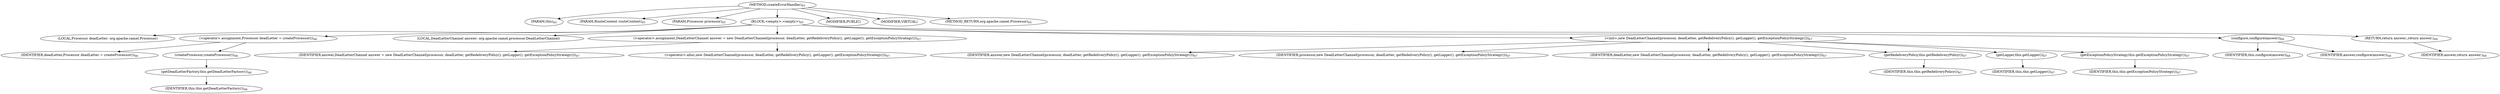 digraph "createErrorHandler" {  
"220" [label = <(METHOD,createErrorHandler)<SUB>65</SUB>> ]
"12" [label = <(PARAM,this)<SUB>65</SUB>> ]
"221" [label = <(PARAM,RouteContext routeContext)<SUB>65</SUB>> ]
"222" [label = <(PARAM,Processor processor)<SUB>65</SUB>> ]
"223" [label = <(BLOCK,&lt;empty&gt;,&lt;empty&gt;)<SUB>65</SUB>> ]
"224" [label = <(LOCAL,Processor deadLetter: org.apache.camel.Processor)> ]
"225" [label = <(&lt;operator&gt;.assignment,Processor deadLetter = createProcessor())<SUB>66</SUB>> ]
"226" [label = <(IDENTIFIER,deadLetter,Processor deadLetter = createProcessor())<SUB>66</SUB>> ]
"227" [label = <(createProcessor,createProcessor())<SUB>66</SUB>> ]
"228" [label = <(getDeadLetterFactory,this.getDeadLetterFactory())<SUB>66</SUB>> ]
"11" [label = <(IDENTIFIER,this,this.getDeadLetterFactory())<SUB>66</SUB>> ]
"17" [label = <(LOCAL,DeadLetterChannel answer: org.apache.camel.processor.DeadLetterChannel)> ]
"229" [label = <(&lt;operator&gt;.assignment,DeadLetterChannel answer = new DeadLetterChannel(processor, deadLetter, getRedeliveryPolicy(), getLogger(), getExceptionPolicyStrategy()))<SUB>67</SUB>> ]
"230" [label = <(IDENTIFIER,answer,DeadLetterChannel answer = new DeadLetterChannel(processor, deadLetter, getRedeliveryPolicy(), getLogger(), getExceptionPolicyStrategy()))<SUB>67</SUB>> ]
"231" [label = <(&lt;operator&gt;.alloc,new DeadLetterChannel(processor, deadLetter, getRedeliveryPolicy(), getLogger(), getExceptionPolicyStrategy()))<SUB>67</SUB>> ]
"232" [label = <(&lt;init&gt;,new DeadLetterChannel(processor, deadLetter, getRedeliveryPolicy(), getLogger(), getExceptionPolicyStrategy()))<SUB>67</SUB>> ]
"16" [label = <(IDENTIFIER,answer,new DeadLetterChannel(processor, deadLetter, getRedeliveryPolicy(), getLogger(), getExceptionPolicyStrategy()))<SUB>67</SUB>> ]
"233" [label = <(IDENTIFIER,processor,new DeadLetterChannel(processor, deadLetter, getRedeliveryPolicy(), getLogger(), getExceptionPolicyStrategy()))<SUB>67</SUB>> ]
"234" [label = <(IDENTIFIER,deadLetter,new DeadLetterChannel(processor, deadLetter, getRedeliveryPolicy(), getLogger(), getExceptionPolicyStrategy()))<SUB>67</SUB>> ]
"235" [label = <(getRedeliveryPolicy,this.getRedeliveryPolicy())<SUB>67</SUB>> ]
"13" [label = <(IDENTIFIER,this,this.getRedeliveryPolicy())<SUB>67</SUB>> ]
"236" [label = <(getLogger,this.getLogger())<SUB>67</SUB>> ]
"14" [label = <(IDENTIFIER,this,this.getLogger())<SUB>67</SUB>> ]
"237" [label = <(getExceptionPolicyStrategy,this.getExceptionPolicyStrategy())<SUB>67</SUB>> ]
"15" [label = <(IDENTIFIER,this,this.getExceptionPolicyStrategy())<SUB>67</SUB>> ]
"238" [label = <(configure,configure(answer))<SUB>68</SUB>> ]
"18" [label = <(IDENTIFIER,this,configure(answer))<SUB>68</SUB>> ]
"239" [label = <(IDENTIFIER,answer,configure(answer))<SUB>68</SUB>> ]
"240" [label = <(RETURN,return answer;,return answer;)<SUB>69</SUB>> ]
"241" [label = <(IDENTIFIER,answer,return answer;)<SUB>69</SUB>> ]
"242" [label = <(MODIFIER,PUBLIC)> ]
"243" [label = <(MODIFIER,VIRTUAL)> ]
"244" [label = <(METHOD_RETURN,org.apache.camel.Processor)<SUB>65</SUB>> ]
  "220" -> "12" 
  "220" -> "221" 
  "220" -> "222" 
  "220" -> "223" 
  "220" -> "242" 
  "220" -> "243" 
  "220" -> "244" 
  "223" -> "224" 
  "223" -> "225" 
  "223" -> "17" 
  "223" -> "229" 
  "223" -> "232" 
  "223" -> "238" 
  "223" -> "240" 
  "225" -> "226" 
  "225" -> "227" 
  "227" -> "228" 
  "228" -> "11" 
  "229" -> "230" 
  "229" -> "231" 
  "232" -> "16" 
  "232" -> "233" 
  "232" -> "234" 
  "232" -> "235" 
  "232" -> "236" 
  "232" -> "237" 
  "235" -> "13" 
  "236" -> "14" 
  "237" -> "15" 
  "238" -> "18" 
  "238" -> "239" 
  "240" -> "241" 
}

